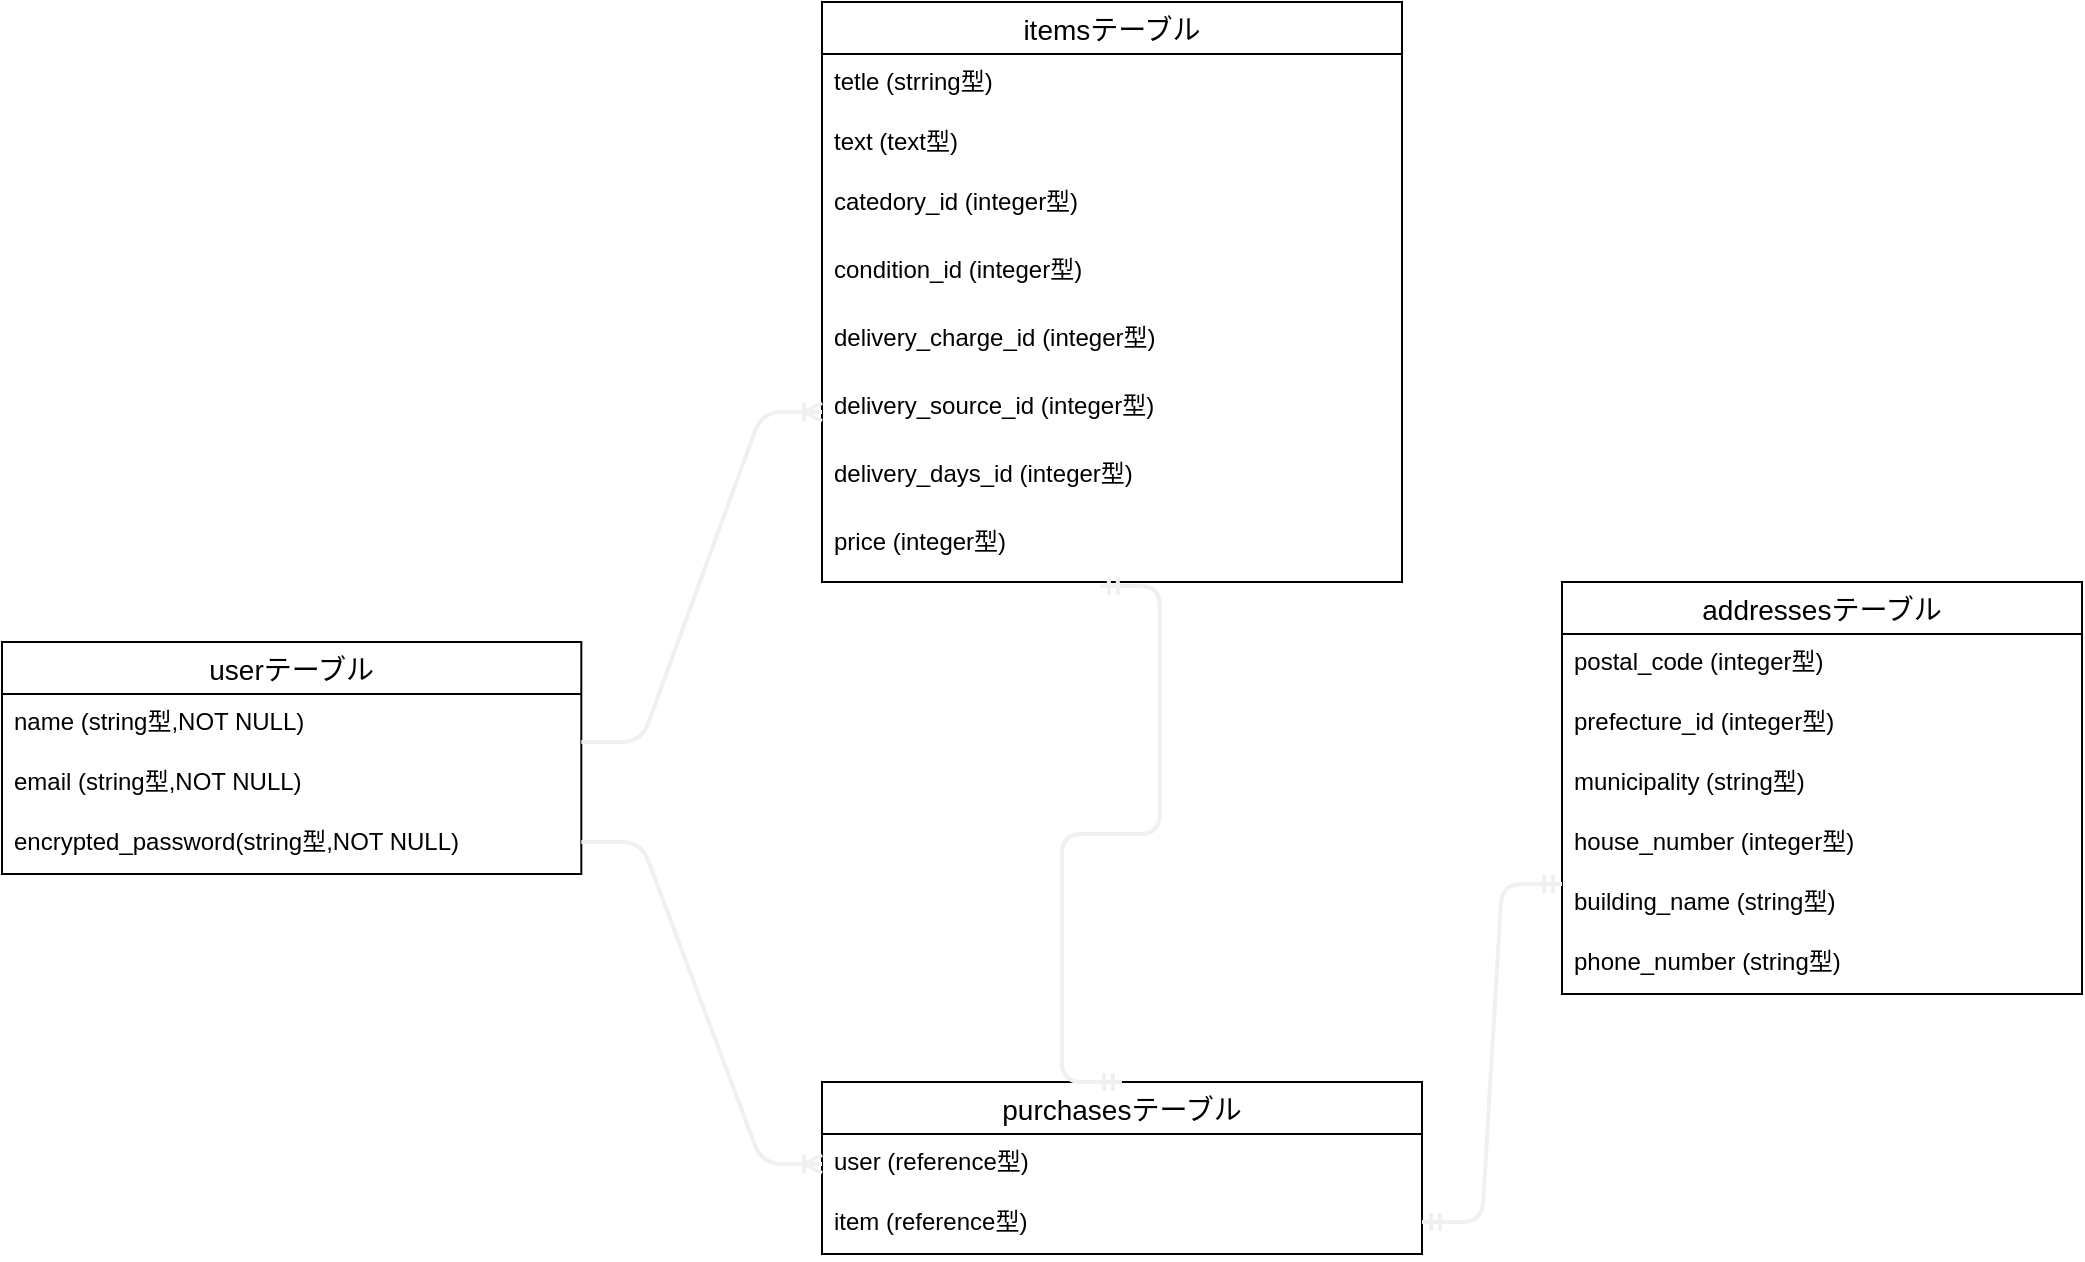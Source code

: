 <mxfile>
    <diagram id="D0p_ElbJ5IIgcwdeIFnC" name="ページ1">
        <mxGraphModel dx="1709" dy="680" grid="1" gridSize="10" guides="1" tooltips="1" connect="1" arrows="1" fold="1" page="1" pageScale="1" pageWidth="827" pageHeight="1169" math="0" shadow="0">
            <root>
                <mxCell id="0"/>
                <mxCell id="1" parent="0"/>
                <mxCell id="49" value="userテーブル" style="swimlane;fontStyle=0;childLayout=stackLayout;horizontal=1;startSize=26;horizontalStack=0;resizeParent=1;resizeParentMax=0;resizeLast=0;collapsible=1;marginBottom=0;align=center;fontSize=14;" vertex="1" parent="1">
                    <mxGeometry x="-520" y="330" width="289.66" height="116" as="geometry">
                        <mxRectangle x="-40" y="80" width="110" height="26" as="alternateBounds"/>
                    </mxGeometry>
                </mxCell>
                <mxCell id="50" value="name (string型,NOT NULL)" style="text;strokeColor=none;fillColor=none;spacingLeft=4;spacingRight=4;overflow=hidden;rotatable=0;points=[[0,0.5],[1,0.5]];portConstraint=eastwest;fontSize=12;" vertex="1" parent="49">
                    <mxGeometry y="26" width="289.66" height="30" as="geometry"/>
                </mxCell>
                <mxCell id="51" value="email (string型,NOT NULL)" style="text;strokeColor=none;fillColor=none;spacingLeft=4;spacingRight=4;overflow=hidden;rotatable=0;points=[[0,0.5],[1,0.5]];portConstraint=eastwest;fontSize=12;" vertex="1" parent="49">
                    <mxGeometry y="56" width="289.66" height="30" as="geometry"/>
                </mxCell>
                <mxCell id="52" value="encrypted_password(string型,NOT NULL)" style="text;strokeColor=none;fillColor=none;spacingLeft=4;spacingRight=4;overflow=hidden;rotatable=0;points=[[0,0.5],[1,0.5]];portConstraint=eastwest;fontSize=12;" vertex="1" parent="49">
                    <mxGeometry y="86" width="289.66" height="30" as="geometry"/>
                </mxCell>
                <mxCell id="53" value="itemsテーブル" style="swimlane;fontStyle=0;childLayout=stackLayout;horizontal=1;startSize=26;horizontalStack=0;resizeParent=1;resizeParentMax=0;resizeLast=0;collapsible=1;marginBottom=0;align=center;fontSize=14;" vertex="1" parent="1">
                    <mxGeometry x="-110" y="10" width="290" height="290" as="geometry"/>
                </mxCell>
                <mxCell id="54" value="tetle (strring型)" style="text;strokeColor=none;fillColor=none;spacingLeft=4;spacingRight=4;overflow=hidden;rotatable=0;points=[[0,0.5],[1,0.5]];portConstraint=eastwest;fontSize=12;" vertex="1" parent="53">
                    <mxGeometry y="26" width="290" height="30" as="geometry"/>
                </mxCell>
                <mxCell id="55" value="text (text型)" style="text;strokeColor=none;fillColor=none;spacingLeft=4;spacingRight=4;overflow=hidden;rotatable=0;points=[[0,0.5],[1,0.5]];portConstraint=eastwest;fontSize=12;" vertex="1" parent="53">
                    <mxGeometry y="56" width="290" height="30" as="geometry"/>
                </mxCell>
                <mxCell id="HsPu5AYEF3gduCTHCNvd-76" value="catedory_id (integer型)" style="text;strokeColor=none;fillColor=none;spacingLeft=4;spacingRight=4;overflow=hidden;rotatable=0;points=[[0,0.5],[1,0.5]];portConstraint=eastwest;fontSize=12;" vertex="1" parent="53">
                    <mxGeometry y="86" width="290" height="34" as="geometry"/>
                </mxCell>
                <mxCell id="HsPu5AYEF3gduCTHCNvd-77" value="condition_id (integer型)" style="text;strokeColor=none;fillColor=none;spacingLeft=4;spacingRight=4;overflow=hidden;rotatable=0;points=[[0,0.5],[1,0.5]];portConstraint=eastwest;fontSize=12;" vertex="1" parent="53">
                    <mxGeometry y="120" width="290" height="34" as="geometry"/>
                </mxCell>
                <mxCell id="HsPu5AYEF3gduCTHCNvd-79" value="delivery_charge_id (integer型)" style="text;strokeColor=none;fillColor=none;spacingLeft=4;spacingRight=4;overflow=hidden;rotatable=0;points=[[0,0.5],[1,0.5]];portConstraint=eastwest;fontSize=12;" vertex="1" parent="53">
                    <mxGeometry y="154" width="290" height="34" as="geometry"/>
                </mxCell>
                <mxCell id="HsPu5AYEF3gduCTHCNvd-80" value="delivery_source_id (integer型)" style="text;strokeColor=none;fillColor=none;spacingLeft=4;spacingRight=4;overflow=hidden;rotatable=0;points=[[0,0.5],[1,0.5]];portConstraint=eastwest;fontSize=12;" vertex="1" parent="53">
                    <mxGeometry y="188" width="290" height="34" as="geometry"/>
                </mxCell>
                <mxCell id="HsPu5AYEF3gduCTHCNvd-81" value="delivery_days_id (integer型)" style="text;strokeColor=none;fillColor=none;spacingLeft=4;spacingRight=4;overflow=hidden;rotatable=0;points=[[0,0.5],[1,0.5]];portConstraint=eastwest;fontSize=12;" vertex="1" parent="53">
                    <mxGeometry y="222" width="290" height="34" as="geometry"/>
                </mxCell>
                <mxCell id="HsPu5AYEF3gduCTHCNvd-75" value="price (integer型)" style="text;strokeColor=none;fillColor=none;spacingLeft=4;spacingRight=4;overflow=hidden;rotatable=0;points=[[0,0.5],[1,0.5]];portConstraint=eastwest;fontSize=12;" vertex="1" parent="53">
                    <mxGeometry y="256" width="290" height="34" as="geometry"/>
                </mxCell>
                <mxCell id="57" value="purchasesテーブル" style="swimlane;fontStyle=0;childLayout=stackLayout;horizontal=1;startSize=26;horizontalStack=0;resizeParent=1;resizeParentMax=0;resizeLast=0;collapsible=1;marginBottom=0;align=center;fontSize=14;" vertex="1" parent="1">
                    <mxGeometry x="-110" y="550" width="300" height="86" as="geometry"/>
                </mxCell>
                <mxCell id="58" value="user (reference型)" style="text;strokeColor=none;fillColor=none;spacingLeft=4;spacingRight=4;overflow=hidden;rotatable=0;points=[[0,0.5],[1,0.5]];portConstraint=eastwest;fontSize=12;" vertex="1" parent="57">
                    <mxGeometry y="26" width="300" height="30" as="geometry"/>
                </mxCell>
                <mxCell id="59" value="item (reference型)" style="text;strokeColor=none;fillColor=none;spacingLeft=4;spacingRight=4;overflow=hidden;rotatable=0;points=[[0,0.5],[1,0.5]];portConstraint=eastwest;fontSize=12;" vertex="1" parent="57">
                    <mxGeometry y="56" width="300" height="30" as="geometry"/>
                </mxCell>
                <mxCell id="61" value="addressesテーブル" style="swimlane;fontStyle=0;childLayout=stackLayout;horizontal=1;startSize=26;horizontalStack=0;resizeParent=1;resizeParentMax=0;resizeLast=0;collapsible=1;marginBottom=0;align=center;fontSize=14;" vertex="1" parent="1">
                    <mxGeometry x="260" y="300" width="260" height="206" as="geometry"/>
                </mxCell>
                <mxCell id="62" value="postal_code (integer型)" style="text;strokeColor=none;fillColor=none;spacingLeft=4;spacingRight=4;overflow=hidden;rotatable=0;points=[[0,0.5],[1,0.5]];portConstraint=eastwest;fontSize=12;" vertex="1" parent="61">
                    <mxGeometry y="26" width="260" height="30" as="geometry"/>
                </mxCell>
                <mxCell id="63" value="prefecture_id (integer型)" style="text;strokeColor=none;fillColor=none;spacingLeft=4;spacingRight=4;overflow=hidden;rotatable=0;points=[[0,0.5],[1,0.5]];portConstraint=eastwest;fontSize=12;" vertex="1" parent="61">
                    <mxGeometry y="56" width="260" height="30" as="geometry"/>
                </mxCell>
                <mxCell id="HsPu5AYEF3gduCTHCNvd-82" value="municipality (string型)" style="text;strokeColor=none;fillColor=none;spacingLeft=4;spacingRight=4;overflow=hidden;rotatable=0;points=[[0,0.5],[1,0.5]];portConstraint=eastwest;fontSize=12;" vertex="1" parent="61">
                    <mxGeometry y="86" width="260" height="30" as="geometry"/>
                </mxCell>
                <mxCell id="HsPu5AYEF3gduCTHCNvd-83" value="house_number (integer型)" style="text;strokeColor=none;fillColor=none;spacingLeft=4;spacingRight=4;overflow=hidden;rotatable=0;points=[[0,0.5],[1,0.5]];portConstraint=eastwest;fontSize=12;" vertex="1" parent="61">
                    <mxGeometry y="116" width="260" height="30" as="geometry"/>
                </mxCell>
                <mxCell id="HsPu5AYEF3gduCTHCNvd-84" value="building_name (string型)" style="text;strokeColor=none;fillColor=none;spacingLeft=4;spacingRight=4;overflow=hidden;rotatable=0;points=[[0,0.5],[1,0.5]];portConstraint=eastwest;fontSize=12;" vertex="1" parent="61">
                    <mxGeometry y="146" width="260" height="30" as="geometry"/>
                </mxCell>
                <mxCell id="64" value="phone_number (string型)" style="text;strokeColor=none;fillColor=none;spacingLeft=4;spacingRight=4;overflow=hidden;rotatable=0;points=[[0,0.5],[1,0.5]];portConstraint=eastwest;fontSize=12;" vertex="1" parent="61">
                    <mxGeometry y="176" width="260" height="30" as="geometry"/>
                </mxCell>
                <mxCell id="HsPu5AYEF3gduCTHCNvd-89" value="" style="edgeStyle=entityRelationEdgeStyle;fontSize=12;html=1;endArrow=ERoneToMany;strokeColor=#f0f0f0;strokeWidth=2;entryX=0;entryY=0.5;entryDx=0;entryDy=0;" edge="1" parent="1" target="HsPu5AYEF3gduCTHCNvd-80">
                    <mxGeometry width="100" height="100" relative="1" as="geometry">
                        <mxPoint x="-230.34" y="380" as="sourcePoint"/>
                        <mxPoint x="-120" y="215" as="targetPoint"/>
                    </mxGeometry>
                </mxCell>
                <mxCell id="HsPu5AYEF3gduCTHCNvd-91" value="" style="edgeStyle=entityRelationEdgeStyle;fontSize=12;html=1;endArrow=ERoneToMany;strokeColor=#f0f0f0;strokeWidth=2;entryX=0;entryY=0.5;entryDx=0;entryDy=0;" edge="1" parent="1" target="58">
                    <mxGeometry width="100" height="100" relative="1" as="geometry">
                        <mxPoint x="-230.34" y="430" as="sourcePoint"/>
                        <mxPoint x="-130.34" y="330" as="targetPoint"/>
                    </mxGeometry>
                </mxCell>
                <mxCell id="HsPu5AYEF3gduCTHCNvd-92" value="" style="edgeStyle=entityRelationEdgeStyle;fontSize=12;html=1;endArrow=ERmandOne;startArrow=ERmandOne;strokeColor=#f0f0f0;strokeWidth=2;entryX=0;entryY=0.167;entryDx=0;entryDy=0;entryPerimeter=0;" edge="1" parent="1" target="HsPu5AYEF3gduCTHCNvd-84">
                    <mxGeometry width="100" height="100" relative="1" as="geometry">
                        <mxPoint x="190" y="620" as="sourcePoint"/>
                        <mxPoint x="330" y="624" as="targetPoint"/>
                    </mxGeometry>
                </mxCell>
                <mxCell id="HsPu5AYEF3gduCTHCNvd-93" value="" style="edgeStyle=entityRelationEdgeStyle;fontSize=12;html=1;endArrow=ERmandOne;startArrow=ERmandOne;strokeColor=#f0f0f0;strokeWidth=2;exitX=0.5;exitY=0;exitDx=0;exitDy=0;entryX=0.479;entryY=1.059;entryDx=0;entryDy=0;entryPerimeter=0;" edge="1" parent="1" source="57" target="HsPu5AYEF3gduCTHCNvd-75">
                    <mxGeometry width="100" height="100" relative="1" as="geometry">
                        <mxPoint x="-30" y="450" as="sourcePoint"/>
                        <mxPoint x="33" y="302" as="targetPoint"/>
                    </mxGeometry>
                </mxCell>
            </root>
        </mxGraphModel>
    </diagram>
</mxfile>